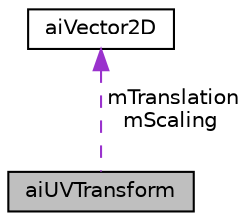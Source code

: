 digraph "aiUVTransform"
{
  edge [fontname="Helvetica",fontsize="10",labelfontname="Helvetica",labelfontsize="10"];
  node [fontname="Helvetica",fontsize="10",shape=record];
  Node1 [label="aiUVTransform",height=0.2,width=0.4,color="black", fillcolor="grey75", style="filled" fontcolor="black"];
  Node2 -> Node1 [dir="back",color="darkorchid3",fontsize="10",style="dashed",label=" mTranslation\nmScaling" ,fontname="Helvetica"];
  Node2 [label="aiVector2D",height=0.2,width=0.4,color="black", fillcolor="white", style="filled",URL="$structai_vector2_d.html"];
}
